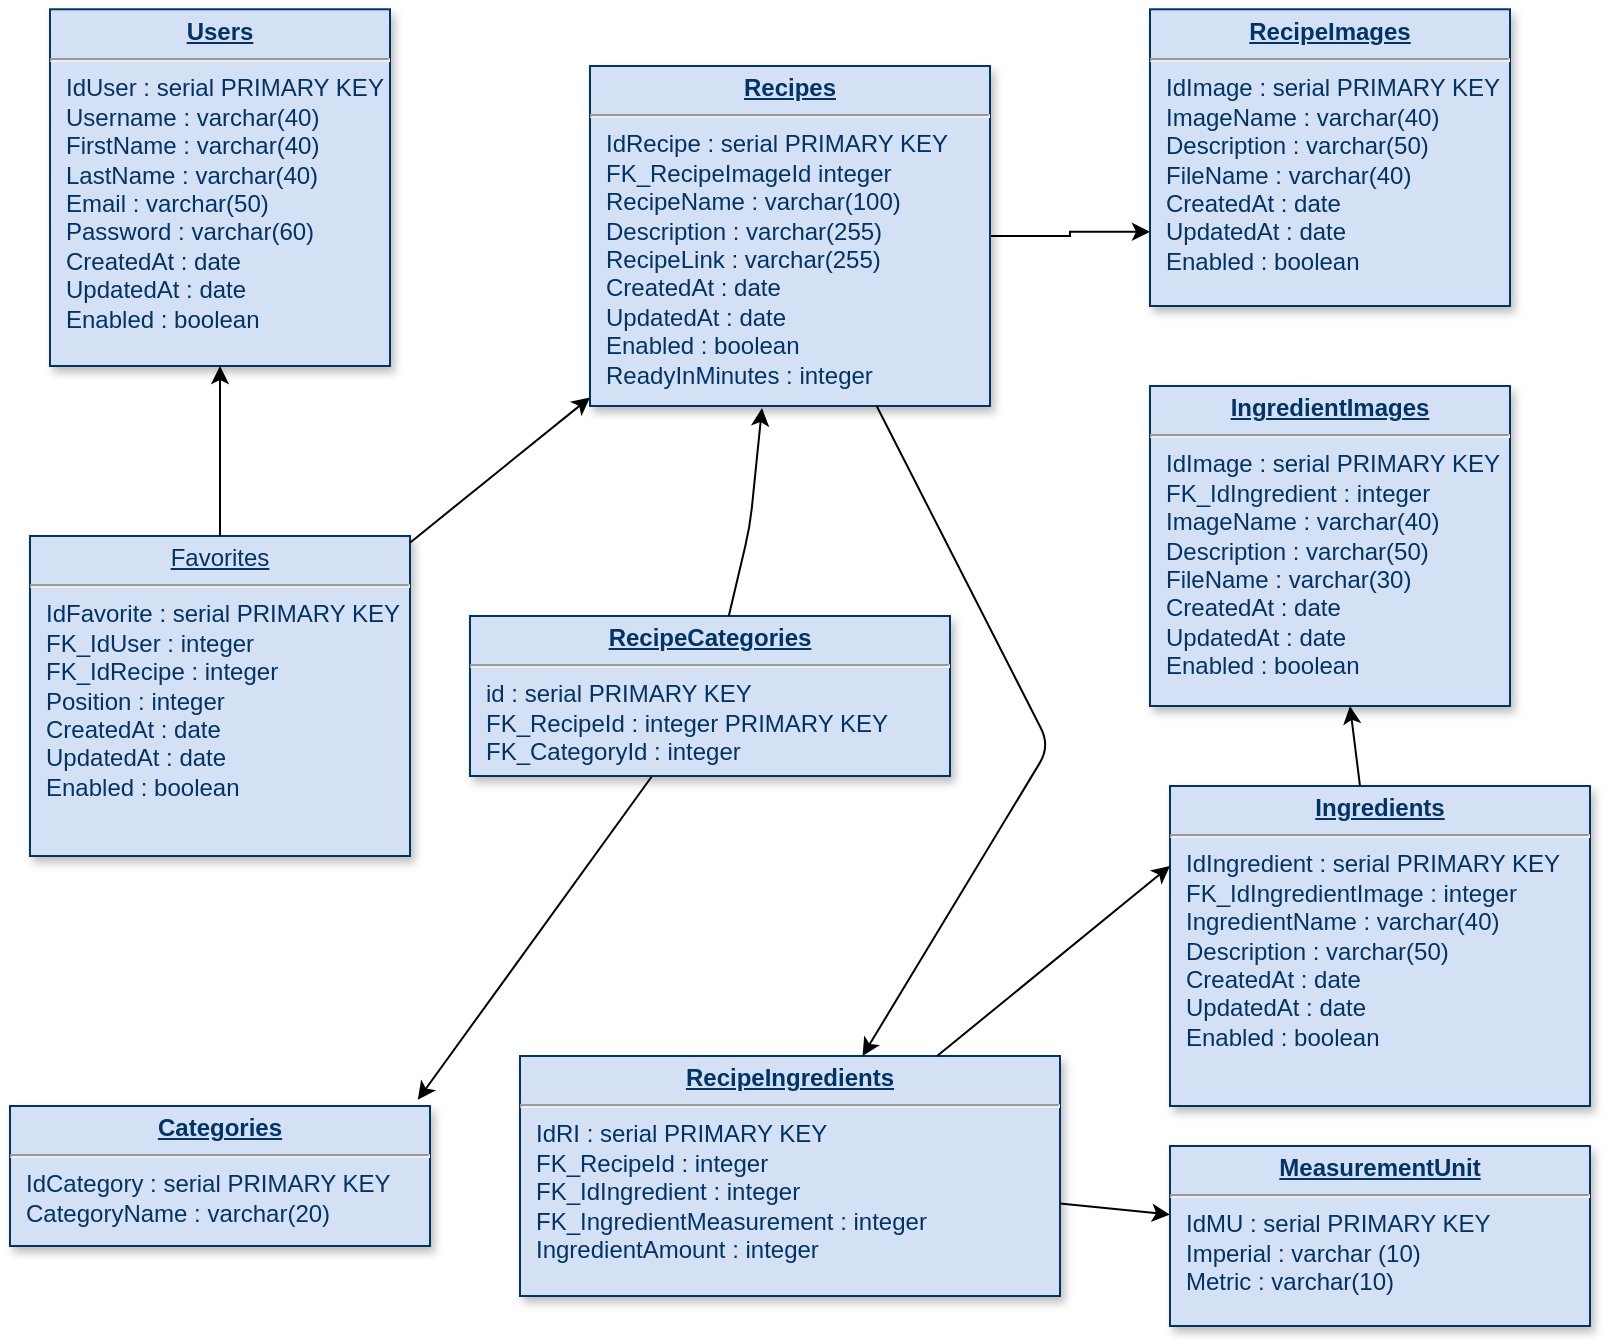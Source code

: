 <mxfile version="13.1.1" type="github">
  <diagram name="Page-1" id="efa7a0a1-bf9b-a30e-e6df-94a7791c09e9">
    <mxGraphModel dx="856" dy="802" grid="1" gridSize="10" guides="1" tooltips="1" connect="1" arrows="1" fold="1" page="1" pageScale="1" pageWidth="826" pageHeight="1169" background="#ffffff" math="0" shadow="0">
      <root>
        <mxCell id="0" />
        <mxCell id="1" parent="0" />
        <mxCell id="qRHJsKoWZS0zfLCG9A-T-116" style="edgeStyle=orthogonalEdgeStyle;rounded=0;orthogonalLoop=1;jettySize=auto;html=1;entryX=0;entryY=0.75;entryDx=0;entryDy=0;" parent="1" source="20" target="qRHJsKoWZS0zfLCG9A-T-115" edge="1">
          <mxGeometry relative="1" as="geometry" />
        </mxCell>
        <mxCell id="20" value="&lt;p style=&quot;margin: 0px ; margin-top: 4px ; text-align: center ; text-decoration: underline&quot;&gt;&lt;strong&gt;Recipes&lt;/strong&gt;&lt;/p&gt;&lt;hr&gt;&lt;p style=&quot;margin: 0px ; margin-left: 8px&quot;&gt;IdRecipe : serial PRIMARY KEY&lt;/p&gt;&lt;p style=&quot;margin: 0px ; margin-left: 8px&quot;&gt;FK_RecipeImageId integer&lt;/p&gt;&lt;p style=&quot;margin: 0px ; margin-left: 8px&quot;&gt;RecipeName : varchar(100)&lt;br&gt;&lt;/p&gt;&lt;p style=&quot;margin: 0px ; margin-left: 8px&quot;&gt;Description : varchar(255)&lt;/p&gt;&lt;p style=&quot;margin: 0px ; margin-left: 8px&quot;&gt;RecipeLink : varchar(255)&lt;br&gt;&lt;/p&gt;&lt;p style=&quot;margin: 0px ; margin-left: 8px&quot;&gt;CreatedAt : date&lt;br&gt;&lt;/p&gt;&lt;p style=&quot;margin: 0px ; margin-left: 8px&quot;&gt;UpdatedAt : date&lt;br&gt;&lt;/p&gt;&lt;p style=&quot;margin: 0px ; margin-left: 8px&quot;&gt;Enabled : boolean&lt;/p&gt;&lt;p style=&quot;margin: 0px ; margin-left: 8px&quot;&gt;ReadyInMinutes : integer&lt;br&gt;&lt;/p&gt;" style="verticalAlign=top;align=left;overflow=fill;fontSize=12;fontFamily=Helvetica;html=1;strokeColor=#003366;shadow=1;fillColor=#D4E1F5;fontColor=#003366" parent="1" vertex="1">
          <mxGeometry x="310" y="50" width="200" height="170" as="geometry" />
        </mxCell>
        <mxCell id="21" value="&lt;p style=&quot;margin: 0px ; margin-top: 4px ; text-align: center ; text-decoration: underline&quot;&gt;Favorites&lt;/p&gt;&lt;hr&gt;&lt;p style=&quot;margin: 0px ; margin-left: 8px&quot;&gt;IdFavorite : serial PRIMARY KEY&lt;/p&gt;&lt;p style=&quot;margin: 0px ; margin-left: 8px&quot;&gt;FK_IdUser : integer&lt;br&gt;&lt;/p&gt;&lt;p style=&quot;margin: 0px ; margin-left: 8px&quot;&gt;FK_IdRecipe : integer&lt;/p&gt;&lt;p style=&quot;margin: 0px ; margin-left: 8px&quot;&gt;Position : integer&lt;br&gt;&lt;/p&gt;&lt;p style=&quot;margin: 0px ; margin-left: 8px&quot;&gt;CreatedAt : date&lt;br&gt;&lt;/p&gt;&lt;p style=&quot;margin: 0px ; margin-left: 8px&quot;&gt;UpdatedAt : date&lt;br&gt;&lt;/p&gt;&lt;p style=&quot;margin: 0px ; margin-left: 8px&quot;&gt;Enabled : boolean&lt;br&gt;&lt;/p&gt;" style="verticalAlign=top;align=left;overflow=fill;fontSize=12;fontFamily=Helvetica;html=1;strokeColor=#003366;shadow=1;fillColor=#D4E1F5;fontColor=#003366" parent="1" vertex="1">
          <mxGeometry x="30" y="285" width="190" height="160" as="geometry" />
        </mxCell>
        <mxCell id="25" value="&lt;p style=&quot;margin: 0px ; margin-top: 4px ; text-align: center ; text-decoration: underline&quot;&gt;&lt;strong&gt;Users&lt;/strong&gt;&lt;/p&gt;&lt;hr&gt;&lt;p style=&quot;margin: 0px ; margin-left: 8px&quot;&gt;IdUser : serial PRIMARY KEY&lt;br&gt;&lt;/p&gt;&lt;p style=&quot;margin: 0px ; margin-left: 8px&quot;&gt;Username : varchar(40)&lt;br&gt;&lt;/p&gt;&lt;p style=&quot;margin: 0px ; margin-left: 8px&quot;&gt;FirstName : varchar(40)&lt;br&gt;&lt;/p&gt;&lt;p style=&quot;margin: 0px ; margin-left: 8px&quot;&gt;LastName : varchar(40)&lt;br&gt;&lt;/p&gt;&lt;p style=&quot;margin: 0px ; margin-left: 8px&quot;&gt;Email : varchar(50)&lt;br&gt;&lt;/p&gt;&lt;p style=&quot;margin: 0px ; margin-left: 8px&quot;&gt;Password : varchar(60)&lt;br&gt;&lt;/p&gt;&lt;p style=&quot;margin: 0px ; margin-left: 8px&quot;&gt;CreatedAt : date&lt;br&gt;&lt;/p&gt;&lt;p style=&quot;margin: 0px ; margin-left: 8px&quot;&gt;UpdatedAt : date&lt;br&gt;&lt;/p&gt;&lt;p style=&quot;margin: 0px ; margin-left: 8px&quot;&gt;Enabled : boolean&lt;br&gt;&lt;/p&gt;" style="verticalAlign=top;align=left;overflow=fill;fontSize=12;fontFamily=Helvetica;html=1;strokeColor=#003366;shadow=1;fillColor=#D4E1F5;fontColor=#003366" parent="1" vertex="1">
          <mxGeometry x="40" y="21.64" width="170" height="178.36" as="geometry" />
        </mxCell>
        <mxCell id="qRHJsKoWZS0zfLCG9A-T-115" value="&lt;p style=&quot;margin: 0px ; margin-top: 4px ; text-align: center ; text-decoration: underline&quot;&gt;&lt;strong&gt;RecipeImages&lt;/strong&gt;&lt;/p&gt;&lt;hr&gt;&lt;p style=&quot;margin: 0px ; margin-left: 8px&quot;&gt;IdImage : serial PRIMARY KEY&lt;/p&gt;&lt;p style=&quot;margin: 0px ; margin-left: 8px&quot;&gt;ImageName : varchar(40)&lt;br&gt;&lt;/p&gt;&lt;p style=&quot;margin: 0px ; margin-left: 8px&quot;&gt;Description : varchar(50)&lt;/p&gt;&lt;p style=&quot;margin: 0px ; margin-left: 8px&quot;&gt;FileName : varchar(40)&lt;/p&gt;&lt;p style=&quot;margin: 0px ; margin-left: 8px&quot;&gt;CreatedAt : date&lt;br&gt;&lt;/p&gt;&lt;p style=&quot;margin: 0px ; margin-left: 8px&quot;&gt;UpdatedAt : date&lt;br&gt;&lt;/p&gt;&lt;p style=&quot;margin: 0px ; margin-left: 8px&quot;&gt;Enabled : boolean&lt;br&gt;&lt;/p&gt;" style="verticalAlign=top;align=left;overflow=fill;fontSize=12;fontFamily=Helvetica;html=1;strokeColor=#003366;shadow=1;fillColor=#D4E1F5;fontColor=#003366" parent="1" vertex="1">
          <mxGeometry x="590" y="21.64" width="180" height="148.36" as="geometry" />
        </mxCell>
        <mxCell id="gcvE6ntHValmdrO8cjL_-103" value="&lt;p style=&quot;margin: 0px ; margin-top: 4px ; text-align: center ; text-decoration: underline&quot;&gt;&lt;strong&gt;RecipeIngredients&lt;/strong&gt;&lt;/p&gt;&lt;hr&gt;&lt;p style=&quot;margin: 0px ; margin-left: 8px&quot;&gt;IdRI : serial PRIMARY KEY&lt;/p&gt;&lt;p style=&quot;margin: 0px ; margin-left: 8px&quot;&gt;FK_RecipeId : integer&lt;br&gt;&lt;/p&gt;&lt;p style=&quot;margin: 0px ; margin-left: 8px&quot;&gt;FK_IdIngredient : integer&lt;/p&gt;&lt;p style=&quot;margin: 0px ; margin-left: 8px&quot;&gt;FK_IngredientMeasurement : integer&lt;/p&gt;&lt;p style=&quot;margin: 0px ; margin-left: 8px&quot;&gt;IngredientAmount : integer&lt;br&gt;&lt;/p&gt;" style="verticalAlign=top;align=left;overflow=fill;fontSize=12;fontFamily=Helvetica;html=1;strokeColor=#003366;shadow=1;fillColor=#D4E1F5;fontColor=#003366" parent="1" vertex="1">
          <mxGeometry x="275" y="545" width="270" height="120" as="geometry" />
        </mxCell>
        <mxCell id="gcvE6ntHValmdrO8cjL_-104" value="&lt;p style=&quot;margin: 0px ; margin-top: 4px ; text-align: center ; text-decoration: underline&quot;&gt;&lt;strong&gt;Ingredients&lt;/strong&gt;&lt;/p&gt;&lt;hr&gt;&lt;p style=&quot;margin: 0px ; margin-left: 8px&quot;&gt;IdIngredient : serial PRIMARY KEY&lt;/p&gt;&lt;p style=&quot;margin: 0px ; margin-left: 8px&quot;&gt;FK_IdIngredientImage : integer&lt;br&gt;&lt;/p&gt;&lt;p style=&quot;margin: 0px ; margin-left: 8px&quot;&gt;IngredientName : varchar(40)&lt;br&gt;&lt;/p&gt;&lt;p style=&quot;margin: 0px ; margin-left: 8px&quot;&gt;Description : varchar(50)&lt;/p&gt;&lt;p style=&quot;margin: 0px ; margin-left: 8px&quot;&gt;CreatedAt : date&lt;br&gt;&lt;/p&gt;&lt;p style=&quot;margin: 0px ; margin-left: 8px&quot;&gt;UpdatedAt : date&lt;br&gt;&lt;/p&gt;&lt;p style=&quot;margin: 0px ; margin-left: 8px&quot;&gt;Enabled : boolean&lt;br&gt;&lt;/p&gt;" style="verticalAlign=top;align=left;overflow=fill;fontSize=12;fontFamily=Helvetica;html=1;strokeColor=#003366;shadow=1;fillColor=#D4E1F5;fontColor=#003366" parent="1" vertex="1">
          <mxGeometry x="600" y="410" width="210" height="160" as="geometry" />
        </mxCell>
        <mxCell id="gcvE6ntHValmdrO8cjL_-105" value="&lt;p style=&quot;margin: 0px ; margin-top: 4px ; text-align: center ; text-decoration: underline&quot;&gt;&lt;strong&gt;MeasurementUnit&lt;/strong&gt;&lt;/p&gt;&lt;hr&gt;&lt;p style=&quot;margin: 0px ; margin-left: 8px&quot;&gt;IdMU : serial PRIMARY KEY&lt;/p&gt;&lt;p style=&quot;margin: 0px ; margin-left: 8px&quot;&gt;Imperial : varchar (10)&lt;br&gt;&lt;/p&gt;&lt;p style=&quot;margin: 0px ; margin-left: 8px&quot;&gt;Metric : varchar(10)&lt;/p&gt;" style="verticalAlign=top;align=left;overflow=fill;fontSize=12;fontFamily=Helvetica;html=1;strokeColor=#003366;shadow=1;fillColor=#D4E1F5;fontColor=#003366" parent="1" vertex="1">
          <mxGeometry x="600" y="590" width="210" height="90" as="geometry" />
        </mxCell>
        <mxCell id="gcvE6ntHValmdrO8cjL_-108" value="" style="endArrow=classic;html=1;entryX=0;entryY=0.25;entryDx=0;entryDy=0;" parent="1" source="gcvE6ntHValmdrO8cjL_-103" target="gcvE6ntHValmdrO8cjL_-104" edge="1">
          <mxGeometry width="50" height="50" relative="1" as="geometry">
            <mxPoint x="380" y="440" as="sourcePoint" />
            <mxPoint x="430" y="390" as="targetPoint" />
            <Array as="points" />
          </mxGeometry>
        </mxCell>
        <mxCell id="gcvE6ntHValmdrO8cjL_-109" value="" style="endArrow=classic;html=1;" parent="1" source="gcvE6ntHValmdrO8cjL_-103" target="gcvE6ntHValmdrO8cjL_-105" edge="1">
          <mxGeometry width="50" height="50" relative="1" as="geometry">
            <mxPoint x="380" y="440" as="sourcePoint" />
            <mxPoint x="430" y="390" as="targetPoint" />
          </mxGeometry>
        </mxCell>
        <mxCell id="gcvE6ntHValmdrO8cjL_-110" value="&lt;p style=&quot;margin: 0px ; margin-top: 4px ; text-align: center ; text-decoration: underline&quot;&gt;&lt;strong&gt;IngredientImages&lt;/strong&gt;&lt;/p&gt;&lt;hr&gt;&lt;p style=&quot;margin: 0px ; margin-left: 8px&quot;&gt;IdImage : serial PRIMARY KEY&lt;/p&gt;&lt;p style=&quot;margin: 0px ; margin-left: 8px&quot;&gt;FK_IdIngredient : integer&lt;br&gt;&lt;/p&gt;&lt;p style=&quot;margin: 0px ; margin-left: 8px&quot;&gt;ImageName : varchar(40)&lt;br&gt;&lt;/p&gt;&lt;p style=&quot;margin: 0px ; margin-left: 8px&quot;&gt;Description : varchar(50)&lt;/p&gt;&lt;p style=&quot;margin: 0px ; margin-left: 8px&quot;&gt;FileName : varchar(30)&lt;/p&gt;&lt;p style=&quot;margin: 0px ; margin-left: 8px&quot;&gt;CreatedAt : date&lt;br&gt;&lt;/p&gt;&lt;p style=&quot;margin: 0px ; margin-left: 8px&quot;&gt;UpdatedAt : date&lt;br&gt;&lt;/p&gt;&lt;p style=&quot;margin: 0px ; margin-left: 8px&quot;&gt;Enabled : boolean&lt;br&gt;&lt;/p&gt;" style="verticalAlign=top;align=left;overflow=fill;fontSize=12;fontFamily=Helvetica;html=1;strokeColor=#003366;shadow=1;fillColor=#D4E1F5;fontColor=#003366" parent="1" vertex="1">
          <mxGeometry x="590" y="210" width="180" height="160" as="geometry" />
        </mxCell>
        <mxCell id="gcvE6ntHValmdrO8cjL_-111" value="" style="endArrow=classic;html=1;" parent="1" source="gcvE6ntHValmdrO8cjL_-104" target="gcvE6ntHValmdrO8cjL_-110" edge="1">
          <mxGeometry width="50" height="50" relative="1" as="geometry">
            <mxPoint x="380" y="440" as="sourcePoint" />
            <mxPoint x="430" y="390" as="targetPoint" />
          </mxGeometry>
        </mxCell>
        <mxCell id="gcvE6ntHValmdrO8cjL_-113" value="" style="endArrow=classic;html=1;" parent="1" source="21" target="20" edge="1">
          <mxGeometry width="50" height="50" relative="1" as="geometry">
            <mxPoint x="380" y="440" as="sourcePoint" />
            <mxPoint x="430" y="390" as="targetPoint" />
          </mxGeometry>
        </mxCell>
        <mxCell id="gcvE6ntHValmdrO8cjL_-114" value="" style="endArrow=classic;html=1;" parent="1" source="20" target="gcvE6ntHValmdrO8cjL_-103" edge="1">
          <mxGeometry width="50" height="50" relative="1" as="geometry">
            <mxPoint x="380" y="440" as="sourcePoint" />
            <mxPoint x="430" y="390" as="targetPoint" />
            <Array as="points">
              <mxPoint x="540" y="390" />
            </Array>
          </mxGeometry>
        </mxCell>
        <mxCell id="gcvE6ntHValmdrO8cjL_-115" value="" style="endArrow=classic;html=1;" parent="1" source="21" target="25" edge="1">
          <mxGeometry width="50" height="50" relative="1" as="geometry">
            <mxPoint x="380" y="440" as="sourcePoint" />
            <mxPoint x="430" y="390" as="targetPoint" />
          </mxGeometry>
        </mxCell>
        <mxCell id="3b8TuI8GrO-3BaF0r8a0-25" value="&lt;p style=&quot;margin: 0px ; margin-top: 4px ; text-align: center ; text-decoration: underline&quot;&gt;&lt;strong&gt;Categories&lt;/strong&gt;&lt;/p&gt;&lt;hr&gt;&lt;p style=&quot;margin: 0px ; margin-left: 8px&quot;&gt;IdCategory : serial PRIMARY KEY&lt;/p&gt;&lt;p style=&quot;margin: 0px ; margin-left: 8px&quot;&gt;CategoryName : varchar(20)&lt;br&gt;&lt;/p&gt;" style="verticalAlign=top;align=left;overflow=fill;fontSize=12;fontFamily=Helvetica;html=1;strokeColor=#003366;shadow=1;fillColor=#D4E1F5;fontColor=#003366" parent="1" vertex="1">
          <mxGeometry x="20" y="570" width="210" height="70" as="geometry" />
        </mxCell>
        <mxCell id="3b8TuI8GrO-3BaF0r8a0-26" value="" style="endArrow=classic;html=1;entryX=0.971;entryY=-0.044;entryDx=0;entryDy=0;entryPerimeter=0;" parent="1" source="pH5bw3mVas5SY8rWkXME-25" target="3b8TuI8GrO-3BaF0r8a0-25" edge="1">
          <mxGeometry width="50" height="50" relative="1" as="geometry">
            <mxPoint x="390" y="440" as="sourcePoint" />
            <mxPoint x="440" y="390" as="targetPoint" />
          </mxGeometry>
        </mxCell>
        <mxCell id="pH5bw3mVas5SY8rWkXME-25" value="&lt;p style=&quot;margin: 0px ; margin-top: 4px ; text-align: center ; text-decoration: underline&quot;&gt;&lt;strong&gt;RecipeCategories&lt;/strong&gt;&lt;/p&gt;&lt;hr&gt;&lt;p style=&quot;margin: 0px ; margin-left: 8px&quot;&gt;id : serial PRIMARY KEY&lt;/p&gt;&lt;p style=&quot;margin: 0px ; margin-left: 8px&quot;&gt;FK_RecipeId : integer PRIMARY KEY&lt;/p&gt;&lt;p style=&quot;margin: 0px ; margin-left: 8px&quot;&gt;FK_CategoryId : integer&lt;br&gt;&lt;/p&gt;&lt;p style=&quot;margin: 0px ; margin-left: 8px&quot;&gt;&lt;br&gt;&lt;/p&gt;" style="verticalAlign=top;align=left;overflow=fill;fontSize=12;fontFamily=Helvetica;html=1;strokeColor=#003366;shadow=1;fillColor=#D4E1F5;fontColor=#003366" parent="1" vertex="1">
          <mxGeometry x="250" y="325" width="240" height="80" as="geometry" />
        </mxCell>
        <mxCell id="pH5bw3mVas5SY8rWkXME-26" value="" style="endArrow=classic;html=1;entryX=0.43;entryY=1.006;entryDx=0;entryDy=0;entryPerimeter=0;" parent="1" source="pH5bw3mVas5SY8rWkXME-25" target="20" edge="1">
          <mxGeometry width="50" height="50" relative="1" as="geometry">
            <mxPoint x="390" y="500" as="sourcePoint" />
            <mxPoint x="440" y="450" as="targetPoint" />
            <Array as="points">
              <mxPoint x="390" y="280" />
            </Array>
          </mxGeometry>
        </mxCell>
      </root>
    </mxGraphModel>
  </diagram>
</mxfile>
